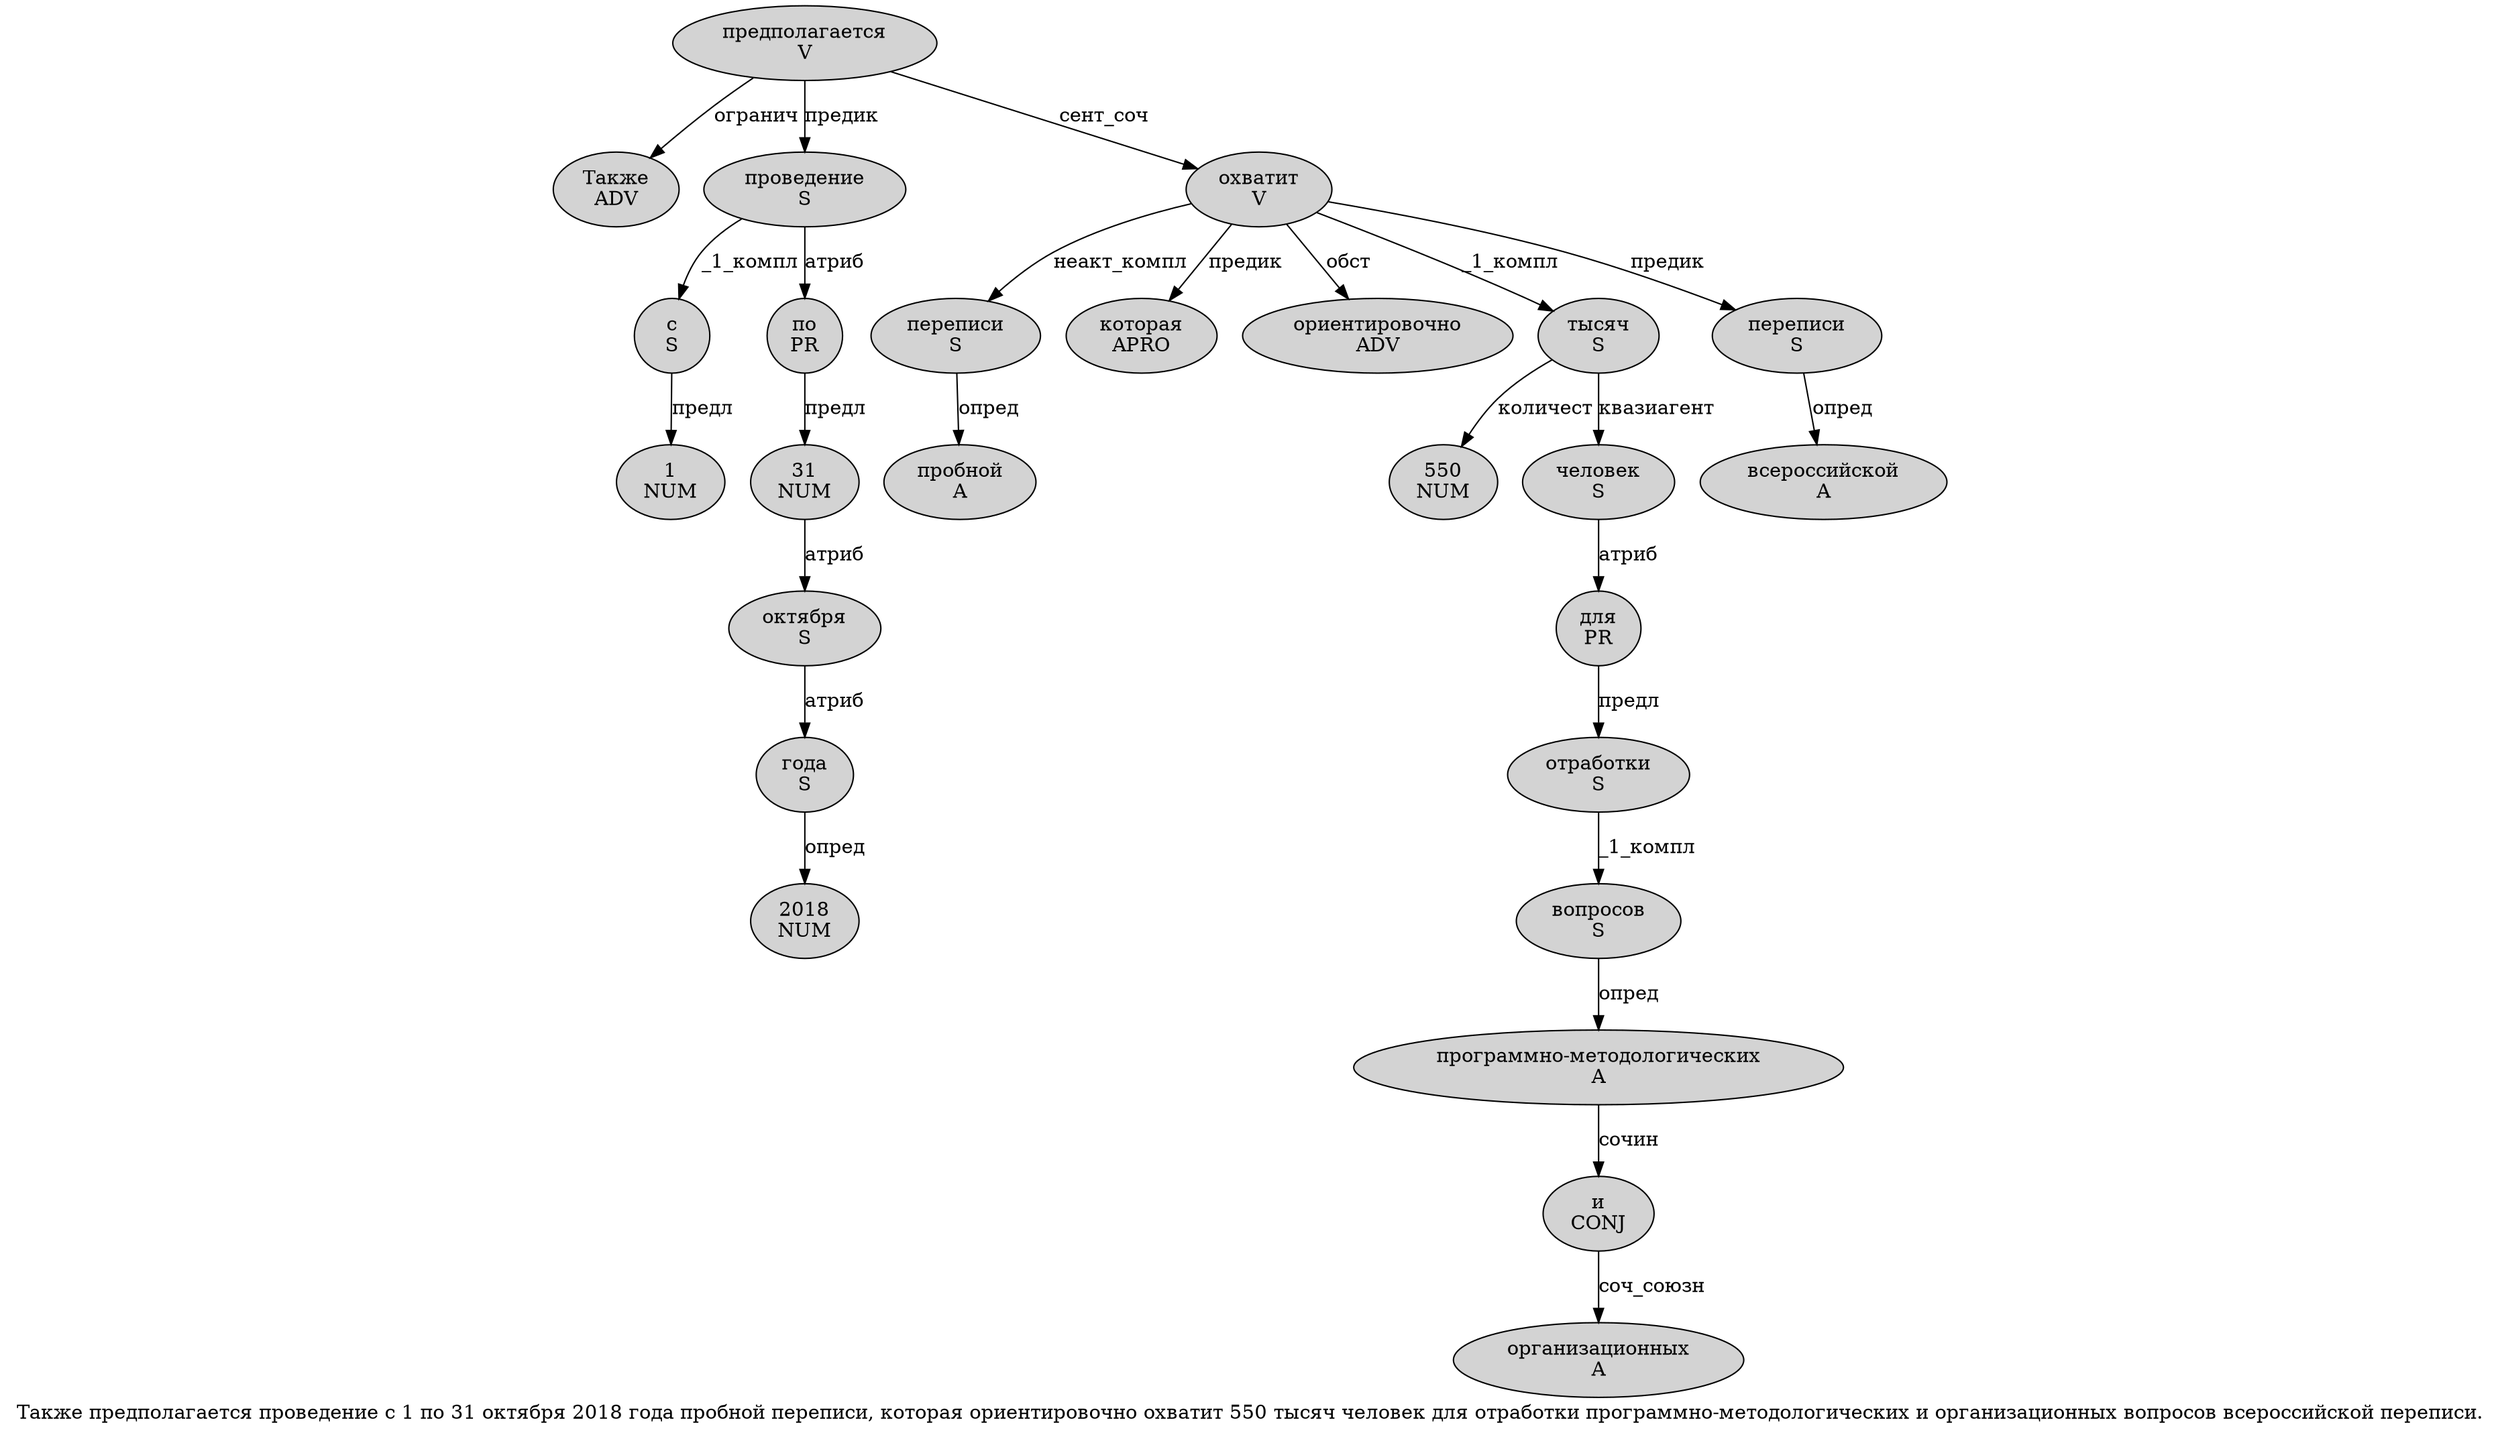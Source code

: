 digraph SENTENCE_566 {
	graph [label="Также предполагается проведение с 1 по 31 октября 2018 года пробной переписи, которая ориентировочно охватит 550 тысяч человек для отработки программно-методологических и организационных вопросов всероссийской переписи."]
	node [style=filled]
		0 [label="Также
ADV" color="" fillcolor=lightgray penwidth=1 shape=ellipse]
		1 [label="предполагается
V" color="" fillcolor=lightgray penwidth=1 shape=ellipse]
		2 [label="проведение
S" color="" fillcolor=lightgray penwidth=1 shape=ellipse]
		3 [label="с
S" color="" fillcolor=lightgray penwidth=1 shape=ellipse]
		4 [label="1
NUM" color="" fillcolor=lightgray penwidth=1 shape=ellipse]
		5 [label="по
PR" color="" fillcolor=lightgray penwidth=1 shape=ellipse]
		6 [label="31
NUM" color="" fillcolor=lightgray penwidth=1 shape=ellipse]
		7 [label="октября
S" color="" fillcolor=lightgray penwidth=1 shape=ellipse]
		8 [label="2018
NUM" color="" fillcolor=lightgray penwidth=1 shape=ellipse]
		9 [label="года
S" color="" fillcolor=lightgray penwidth=1 shape=ellipse]
		10 [label="пробной
A" color="" fillcolor=lightgray penwidth=1 shape=ellipse]
		11 [label="переписи
S" color="" fillcolor=lightgray penwidth=1 shape=ellipse]
		13 [label="которая
APRO" color="" fillcolor=lightgray penwidth=1 shape=ellipse]
		14 [label="ориентировочно
ADV" color="" fillcolor=lightgray penwidth=1 shape=ellipse]
		15 [label="охватит
V" color="" fillcolor=lightgray penwidth=1 shape=ellipse]
		16 [label="550
NUM" color="" fillcolor=lightgray penwidth=1 shape=ellipse]
		17 [label="тысяч
S" color="" fillcolor=lightgray penwidth=1 shape=ellipse]
		18 [label="человек
S" color="" fillcolor=lightgray penwidth=1 shape=ellipse]
		19 [label="для
PR" color="" fillcolor=lightgray penwidth=1 shape=ellipse]
		20 [label="отработки
S" color="" fillcolor=lightgray penwidth=1 shape=ellipse]
		21 [label="программно-методологических
A" color="" fillcolor=lightgray penwidth=1 shape=ellipse]
		22 [label="и
CONJ" color="" fillcolor=lightgray penwidth=1 shape=ellipse]
		23 [label="организационных
A" color="" fillcolor=lightgray penwidth=1 shape=ellipse]
		24 [label="вопросов
S" color="" fillcolor=lightgray penwidth=1 shape=ellipse]
		25 [label="всероссийской
A" color="" fillcolor=lightgray penwidth=1 shape=ellipse]
		26 [label="переписи
S" color="" fillcolor=lightgray penwidth=1 shape=ellipse]
			5 -> 6 [label="предл"]
			21 -> 22 [label="сочин"]
			19 -> 20 [label="предл"]
			17 -> 16 [label="количест"]
			17 -> 18 [label="квазиагент"]
			6 -> 7 [label="атриб"]
			11 -> 10 [label="опред"]
			18 -> 19 [label="атриб"]
			3 -> 4 [label="предл"]
			26 -> 25 [label="опред"]
			15 -> 11 [label="неакт_компл"]
			15 -> 13 [label="предик"]
			15 -> 14 [label="обст"]
			15 -> 17 [label="_1_компл"]
			15 -> 26 [label="предик"]
			20 -> 24 [label="_1_компл"]
			2 -> 3 [label="_1_компл"]
			2 -> 5 [label="атриб"]
			7 -> 9 [label="атриб"]
			22 -> 23 [label="соч_союзн"]
			1 -> 0 [label="огранич"]
			1 -> 2 [label="предик"]
			1 -> 15 [label="сент_соч"]
			9 -> 8 [label="опред"]
			24 -> 21 [label="опред"]
}